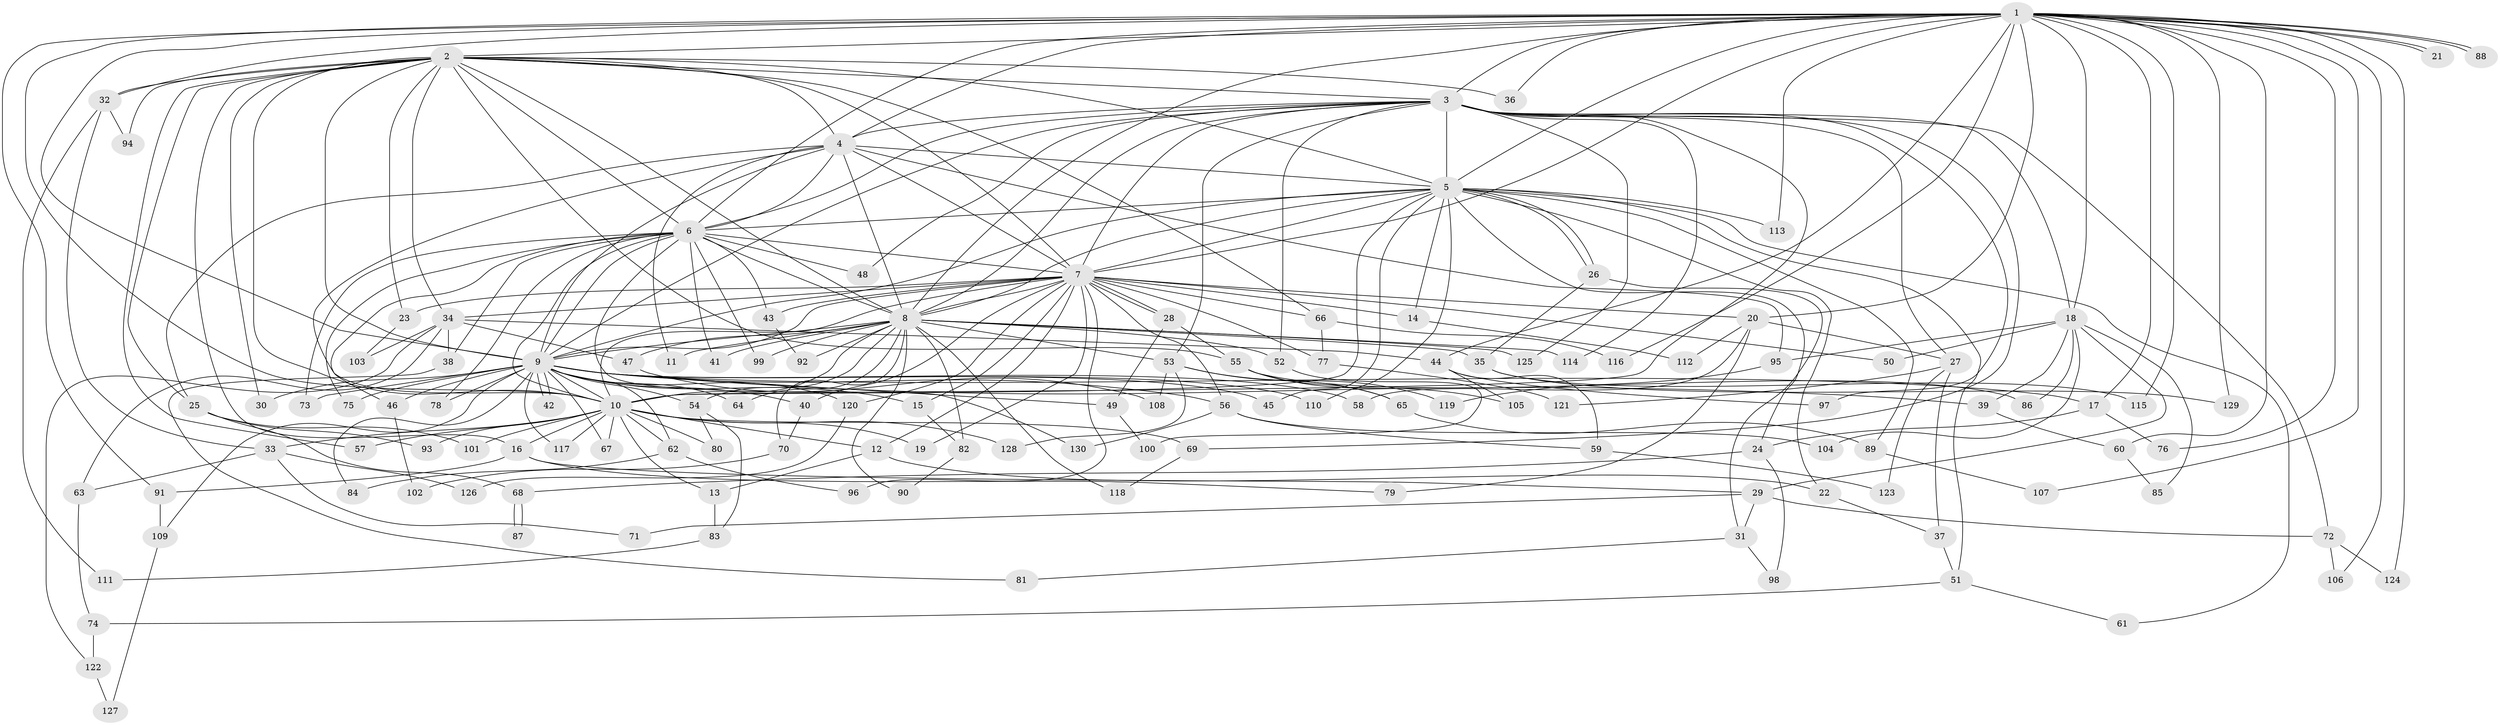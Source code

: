 // Generated by graph-tools (version 1.1) at 2025/25/03/09/25 03:25:42]
// undirected, 130 vertices, 285 edges
graph export_dot {
graph [start="1"]
  node [color=gray90,style=filled];
  1;
  2;
  3;
  4;
  5;
  6;
  7;
  8;
  9;
  10;
  11;
  12;
  13;
  14;
  15;
  16;
  17;
  18;
  19;
  20;
  21;
  22;
  23;
  24;
  25;
  26;
  27;
  28;
  29;
  30;
  31;
  32;
  33;
  34;
  35;
  36;
  37;
  38;
  39;
  40;
  41;
  42;
  43;
  44;
  45;
  46;
  47;
  48;
  49;
  50;
  51;
  52;
  53;
  54;
  55;
  56;
  57;
  58;
  59;
  60;
  61;
  62;
  63;
  64;
  65;
  66;
  67;
  68;
  69;
  70;
  71;
  72;
  73;
  74;
  75;
  76;
  77;
  78;
  79;
  80;
  81;
  82;
  83;
  84;
  85;
  86;
  87;
  88;
  89;
  90;
  91;
  92;
  93;
  94;
  95;
  96;
  97;
  98;
  99;
  100;
  101;
  102;
  103;
  104;
  105;
  106;
  107;
  108;
  109;
  110;
  111;
  112;
  113;
  114;
  115;
  116;
  117;
  118;
  119;
  120;
  121;
  122;
  123;
  124;
  125;
  126;
  127;
  128;
  129;
  130;
  1 -- 2;
  1 -- 3;
  1 -- 4;
  1 -- 5;
  1 -- 6;
  1 -- 7;
  1 -- 8;
  1 -- 9;
  1 -- 10;
  1 -- 17;
  1 -- 18;
  1 -- 20;
  1 -- 21;
  1 -- 21;
  1 -- 32;
  1 -- 36;
  1 -- 44;
  1 -- 60;
  1 -- 76;
  1 -- 88;
  1 -- 88;
  1 -- 91;
  1 -- 106;
  1 -- 107;
  1 -- 113;
  1 -- 115;
  1 -- 116;
  1 -- 124;
  1 -- 129;
  2 -- 3;
  2 -- 4;
  2 -- 5;
  2 -- 6;
  2 -- 7;
  2 -- 8;
  2 -- 9;
  2 -- 10;
  2 -- 16;
  2 -- 23;
  2 -- 25;
  2 -- 30;
  2 -- 32;
  2 -- 34;
  2 -- 36;
  2 -- 55;
  2 -- 57;
  2 -- 66;
  2 -- 94;
  3 -- 4;
  3 -- 5;
  3 -- 6;
  3 -- 7;
  3 -- 8;
  3 -- 9;
  3 -- 10;
  3 -- 18;
  3 -- 27;
  3 -- 48;
  3 -- 52;
  3 -- 53;
  3 -- 69;
  3 -- 72;
  3 -- 97;
  3 -- 114;
  3 -- 125;
  4 -- 5;
  4 -- 6;
  4 -- 7;
  4 -- 8;
  4 -- 9;
  4 -- 10;
  4 -- 11;
  4 -- 25;
  4 -- 95;
  5 -- 6;
  5 -- 7;
  5 -- 8;
  5 -- 9;
  5 -- 10;
  5 -- 14;
  5 -- 22;
  5 -- 24;
  5 -- 26;
  5 -- 26;
  5 -- 45;
  5 -- 51;
  5 -- 61;
  5 -- 89;
  5 -- 110;
  5 -- 113;
  6 -- 7;
  6 -- 8;
  6 -- 9;
  6 -- 10;
  6 -- 38;
  6 -- 41;
  6 -- 43;
  6 -- 46;
  6 -- 48;
  6 -- 73;
  6 -- 75;
  6 -- 78;
  6 -- 99;
  6 -- 130;
  7 -- 8;
  7 -- 9;
  7 -- 10;
  7 -- 12;
  7 -- 14;
  7 -- 15;
  7 -- 19;
  7 -- 20;
  7 -- 23;
  7 -- 28;
  7 -- 28;
  7 -- 34;
  7 -- 40;
  7 -- 43;
  7 -- 50;
  7 -- 56;
  7 -- 66;
  7 -- 77;
  7 -- 96;
  7 -- 120;
  8 -- 9;
  8 -- 10;
  8 -- 11;
  8 -- 35;
  8 -- 41;
  8 -- 47;
  8 -- 52;
  8 -- 53;
  8 -- 54;
  8 -- 64;
  8 -- 70;
  8 -- 82;
  8 -- 90;
  8 -- 92;
  8 -- 99;
  8 -- 114;
  8 -- 118;
  8 -- 125;
  9 -- 10;
  9 -- 15;
  9 -- 17;
  9 -- 30;
  9 -- 39;
  9 -- 40;
  9 -- 42;
  9 -- 42;
  9 -- 45;
  9 -- 46;
  9 -- 49;
  9 -- 54;
  9 -- 56;
  9 -- 58;
  9 -- 62;
  9 -- 64;
  9 -- 67;
  9 -- 73;
  9 -- 75;
  9 -- 78;
  9 -- 84;
  9 -- 109;
  9 -- 110;
  9 -- 117;
  9 -- 120;
  10 -- 12;
  10 -- 13;
  10 -- 16;
  10 -- 19;
  10 -- 33;
  10 -- 57;
  10 -- 62;
  10 -- 67;
  10 -- 69;
  10 -- 80;
  10 -- 93;
  10 -- 101;
  10 -- 117;
  10 -- 128;
  12 -- 13;
  12 -- 22;
  13 -- 83;
  14 -- 112;
  15 -- 82;
  16 -- 29;
  16 -- 79;
  16 -- 91;
  17 -- 24;
  17 -- 76;
  18 -- 29;
  18 -- 39;
  18 -- 50;
  18 -- 85;
  18 -- 86;
  18 -- 95;
  18 -- 104;
  20 -- 27;
  20 -- 58;
  20 -- 79;
  20 -- 112;
  22 -- 37;
  23 -- 103;
  24 -- 68;
  24 -- 98;
  25 -- 68;
  25 -- 93;
  25 -- 101;
  26 -- 31;
  26 -- 35;
  27 -- 37;
  27 -- 121;
  27 -- 123;
  28 -- 49;
  28 -- 55;
  29 -- 31;
  29 -- 71;
  29 -- 72;
  31 -- 81;
  31 -- 98;
  32 -- 33;
  32 -- 94;
  32 -- 111;
  33 -- 63;
  33 -- 71;
  33 -- 126;
  34 -- 38;
  34 -- 44;
  34 -- 47;
  34 -- 63;
  34 -- 103;
  34 -- 122;
  35 -- 115;
  35 -- 129;
  37 -- 51;
  38 -- 81;
  39 -- 60;
  40 -- 70;
  43 -- 92;
  44 -- 59;
  44 -- 97;
  44 -- 105;
  46 -- 102;
  47 -- 108;
  49 -- 100;
  51 -- 61;
  51 -- 74;
  52 -- 100;
  53 -- 65;
  53 -- 108;
  53 -- 119;
  53 -- 128;
  54 -- 80;
  54 -- 83;
  55 -- 65;
  55 -- 86;
  55 -- 105;
  56 -- 59;
  56 -- 104;
  56 -- 130;
  59 -- 123;
  60 -- 85;
  62 -- 84;
  62 -- 96;
  63 -- 74;
  65 -- 89;
  66 -- 77;
  66 -- 116;
  68 -- 87;
  68 -- 87;
  69 -- 118;
  70 -- 102;
  72 -- 106;
  72 -- 124;
  74 -- 122;
  77 -- 121;
  82 -- 90;
  83 -- 111;
  89 -- 107;
  91 -- 109;
  95 -- 119;
  109 -- 127;
  120 -- 126;
  122 -- 127;
}
